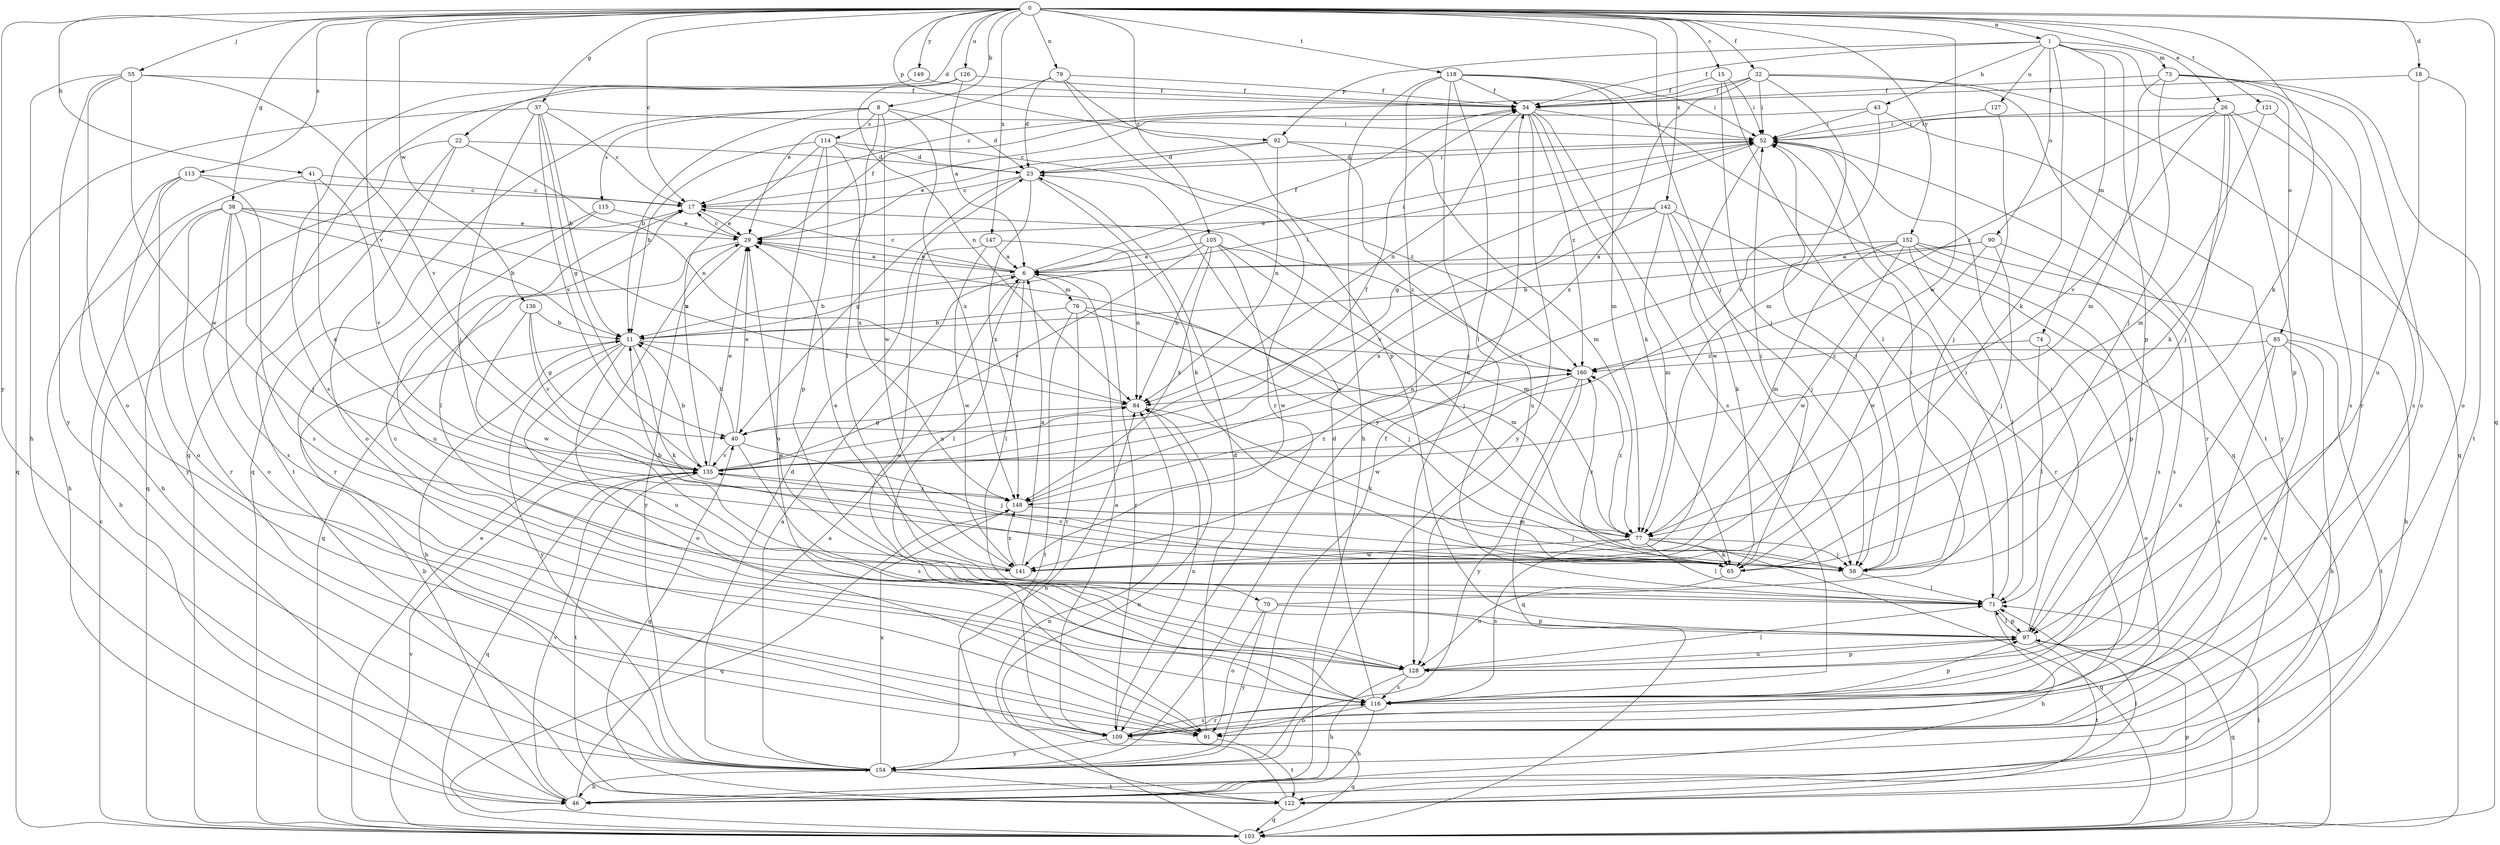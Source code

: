 strict digraph  {
0;
1;
6;
8;
11;
15;
17;
18;
22;
23;
26;
29;
32;
34;
37;
38;
40;
41;
43;
46;
52;
55;
58;
65;
70;
71;
73;
74;
76;
77;
79;
84;
85;
90;
91;
92;
97;
103;
105;
109;
113;
114;
115;
116;
118;
121;
122;
126;
127;
128;
135;
136;
141;
142;
147;
148;
149;
152;
154;
160;
0 -> 1  [label=a];
0 -> 8  [label=b];
0 -> 15  [label=c];
0 -> 17  [label=c];
0 -> 18  [label=d];
0 -> 22  [label=d];
0 -> 26  [label=e];
0 -> 32  [label=f];
0 -> 37  [label=g];
0 -> 38  [label=g];
0 -> 41  [label=h];
0 -> 55  [label=j];
0 -> 58  [label=j];
0 -> 65  [label=k];
0 -> 79  [label=n];
0 -> 92  [label=p];
0 -> 103  [label=q];
0 -> 105  [label=r];
0 -> 113  [label=s];
0 -> 118  [label=t];
0 -> 121  [label=t];
0 -> 126  [label=u];
0 -> 135  [label=v];
0 -> 136  [label=w];
0 -> 141  [label=w];
0 -> 142  [label=x];
0 -> 147  [label=x];
0 -> 149  [label=y];
0 -> 152  [label=y];
0 -> 154  [label=y];
1 -> 34  [label=f];
1 -> 43  [label=h];
1 -> 65  [label=k];
1 -> 73  [label=m];
1 -> 74  [label=m];
1 -> 85  [label=o];
1 -> 90  [label=o];
1 -> 92  [label=p];
1 -> 97  [label=p];
1 -> 127  [label=u];
6 -> 11  [label=b];
6 -> 17  [label=c];
6 -> 29  [label=e];
6 -> 34  [label=f];
6 -> 52  [label=i];
6 -> 70  [label=l];
6 -> 71  [label=l];
6 -> 76  [label=m];
6 -> 109  [label=r];
8 -> 11  [label=b];
8 -> 23  [label=d];
8 -> 71  [label=l];
8 -> 103  [label=q];
8 -> 114  [label=s];
8 -> 115  [label=s];
8 -> 141  [label=w];
8 -> 148  [label=x];
11 -> 52  [label=i];
11 -> 65  [label=k];
11 -> 91  [label=o];
11 -> 128  [label=u];
11 -> 154  [label=y];
11 -> 160  [label=z];
15 -> 34  [label=f];
15 -> 52  [label=i];
15 -> 58  [label=j];
15 -> 71  [label=l];
17 -> 29  [label=e];
17 -> 71  [label=l];
17 -> 160  [label=z];
18 -> 34  [label=f];
18 -> 91  [label=o];
18 -> 128  [label=u];
22 -> 23  [label=d];
22 -> 84  [label=n];
22 -> 91  [label=o];
22 -> 103  [label=q];
22 -> 122  [label=t];
23 -> 17  [label=c];
23 -> 40  [label=g];
23 -> 52  [label=i];
23 -> 65  [label=k];
23 -> 148  [label=x];
26 -> 52  [label=i];
26 -> 58  [label=j];
26 -> 65  [label=k];
26 -> 97  [label=p];
26 -> 116  [label=s];
26 -> 135  [label=v];
26 -> 160  [label=z];
29 -> 6  [label=a];
29 -> 17  [label=c];
29 -> 34  [label=f];
29 -> 103  [label=q];
29 -> 154  [label=y];
32 -> 17  [label=c];
32 -> 34  [label=f];
32 -> 52  [label=i];
32 -> 77  [label=m];
32 -> 103  [label=q];
32 -> 122  [label=t];
32 -> 148  [label=x];
34 -> 52  [label=i];
34 -> 65  [label=k];
34 -> 84  [label=n];
34 -> 116  [label=s];
34 -> 154  [label=y];
34 -> 160  [label=z];
37 -> 11  [label=b];
37 -> 17  [label=c];
37 -> 40  [label=g];
37 -> 52  [label=i];
37 -> 58  [label=j];
37 -> 103  [label=q];
37 -> 135  [label=v];
38 -> 11  [label=b];
38 -> 29  [label=e];
38 -> 46  [label=h];
38 -> 58  [label=j];
38 -> 84  [label=n];
38 -> 91  [label=o];
38 -> 109  [label=r];
38 -> 116  [label=s];
40 -> 11  [label=b];
40 -> 29  [label=e];
40 -> 58  [label=j];
40 -> 116  [label=s];
40 -> 135  [label=v];
41 -> 17  [label=c];
41 -> 46  [label=h];
41 -> 135  [label=v];
41 -> 148  [label=x];
43 -> 17  [label=c];
43 -> 52  [label=i];
43 -> 135  [label=v];
43 -> 154  [label=y];
46 -> 6  [label=a];
46 -> 11  [label=b];
46 -> 135  [label=v];
52 -> 23  [label=d];
52 -> 40  [label=g];
52 -> 109  [label=r];
52 -> 141  [label=w];
55 -> 34  [label=f];
55 -> 46  [label=h];
55 -> 91  [label=o];
55 -> 135  [label=v];
55 -> 141  [label=w];
55 -> 154  [label=y];
58 -> 52  [label=i];
58 -> 71  [label=l];
65 -> 52  [label=i];
65 -> 128  [label=u];
65 -> 135  [label=v];
65 -> 160  [label=z];
70 -> 52  [label=i];
70 -> 91  [label=o];
70 -> 97  [label=p];
70 -> 154  [label=y];
71 -> 46  [label=h];
71 -> 52  [label=i];
71 -> 97  [label=p];
73 -> 34  [label=f];
73 -> 58  [label=j];
73 -> 77  [label=m];
73 -> 91  [label=o];
73 -> 109  [label=r];
73 -> 122  [label=t];
74 -> 71  [label=l];
74 -> 91  [label=o];
74 -> 160  [label=z];
76 -> 11  [label=b];
76 -> 58  [label=j];
76 -> 77  [label=m];
76 -> 109  [label=r];
76 -> 122  [label=t];
77 -> 29  [label=e];
77 -> 58  [label=j];
77 -> 65  [label=k];
77 -> 71  [label=l];
77 -> 103  [label=q];
77 -> 116  [label=s];
77 -> 141  [label=w];
77 -> 160  [label=z];
79 -> 23  [label=d];
79 -> 29  [label=e];
79 -> 34  [label=f];
79 -> 97  [label=p];
79 -> 109  [label=r];
84 -> 40  [label=g];
84 -> 65  [label=k];
85 -> 46  [label=h];
85 -> 91  [label=o];
85 -> 116  [label=s];
85 -> 122  [label=t];
85 -> 128  [label=u];
85 -> 160  [label=z];
90 -> 6  [label=a];
90 -> 11  [label=b];
90 -> 58  [label=j];
90 -> 116  [label=s];
90 -> 141  [label=w];
91 -> 23  [label=d];
91 -> 122  [label=t];
92 -> 23  [label=d];
92 -> 29  [label=e];
92 -> 77  [label=m];
92 -> 84  [label=n];
92 -> 128  [label=u];
97 -> 52  [label=i];
97 -> 71  [label=l];
97 -> 103  [label=q];
97 -> 122  [label=t];
97 -> 128  [label=u];
103 -> 17  [label=c];
103 -> 29  [label=e];
103 -> 71  [label=l];
103 -> 84  [label=n];
103 -> 97  [label=p];
103 -> 135  [label=v];
105 -> 6  [label=a];
105 -> 58  [label=j];
105 -> 77  [label=m];
105 -> 84  [label=n];
105 -> 135  [label=v];
105 -> 141  [label=w];
105 -> 148  [label=x];
109 -> 6  [label=a];
109 -> 84  [label=n];
109 -> 103  [label=q];
109 -> 116  [label=s];
109 -> 154  [label=y];
113 -> 17  [label=c];
113 -> 46  [label=h];
113 -> 91  [label=o];
113 -> 116  [label=s];
113 -> 154  [label=y];
114 -> 11  [label=b];
114 -> 23  [label=d];
114 -> 91  [label=o];
114 -> 97  [label=p];
114 -> 135  [label=v];
114 -> 148  [label=x];
114 -> 160  [label=z];
115 -> 29  [label=e];
115 -> 109  [label=r];
115 -> 128  [label=u];
116 -> 23  [label=d];
116 -> 46  [label=h];
116 -> 91  [label=o];
116 -> 97  [label=p];
116 -> 109  [label=r];
118 -> 34  [label=f];
118 -> 46  [label=h];
118 -> 52  [label=i];
118 -> 71  [label=l];
118 -> 77  [label=m];
118 -> 103  [label=q];
118 -> 128  [label=u];
118 -> 154  [label=y];
121 -> 52  [label=i];
121 -> 77  [label=m];
121 -> 116  [label=s];
122 -> 40  [label=g];
122 -> 71  [label=l];
122 -> 84  [label=n];
122 -> 103  [label=q];
126 -> 6  [label=a];
126 -> 34  [label=f];
126 -> 84  [label=n];
126 -> 103  [label=q];
127 -> 52  [label=i];
127 -> 58  [label=j];
128 -> 17  [label=c];
128 -> 29  [label=e];
128 -> 46  [label=h];
128 -> 71  [label=l];
128 -> 97  [label=p];
128 -> 116  [label=s];
135 -> 11  [label=b];
135 -> 29  [label=e];
135 -> 34  [label=f];
135 -> 84  [label=n];
135 -> 103  [label=q];
135 -> 122  [label=t];
135 -> 148  [label=x];
136 -> 11  [label=b];
136 -> 40  [label=g];
136 -> 135  [label=v];
136 -> 141  [label=w];
141 -> 6  [label=a];
141 -> 11  [label=b];
141 -> 29  [label=e];
141 -> 148  [label=x];
142 -> 29  [label=e];
142 -> 58  [label=j];
142 -> 65  [label=k];
142 -> 77  [label=m];
142 -> 109  [label=r];
142 -> 135  [label=v];
142 -> 148  [label=x];
147 -> 6  [label=a];
147 -> 84  [label=n];
147 -> 128  [label=u];
147 -> 141  [label=w];
148 -> 58  [label=j];
148 -> 77  [label=m];
148 -> 103  [label=q];
148 -> 160  [label=z];
149 -> 34  [label=f];
149 -> 116  [label=s];
152 -> 6  [label=a];
152 -> 46  [label=h];
152 -> 71  [label=l];
152 -> 77  [label=m];
152 -> 97  [label=p];
152 -> 116  [label=s];
152 -> 135  [label=v];
152 -> 141  [label=w];
154 -> 6  [label=a];
154 -> 11  [label=b];
154 -> 23  [label=d];
154 -> 34  [label=f];
154 -> 46  [label=h];
154 -> 84  [label=n];
154 -> 122  [label=t];
154 -> 148  [label=x];
160 -> 84  [label=n];
160 -> 103  [label=q];
160 -> 141  [label=w];
160 -> 154  [label=y];
}
